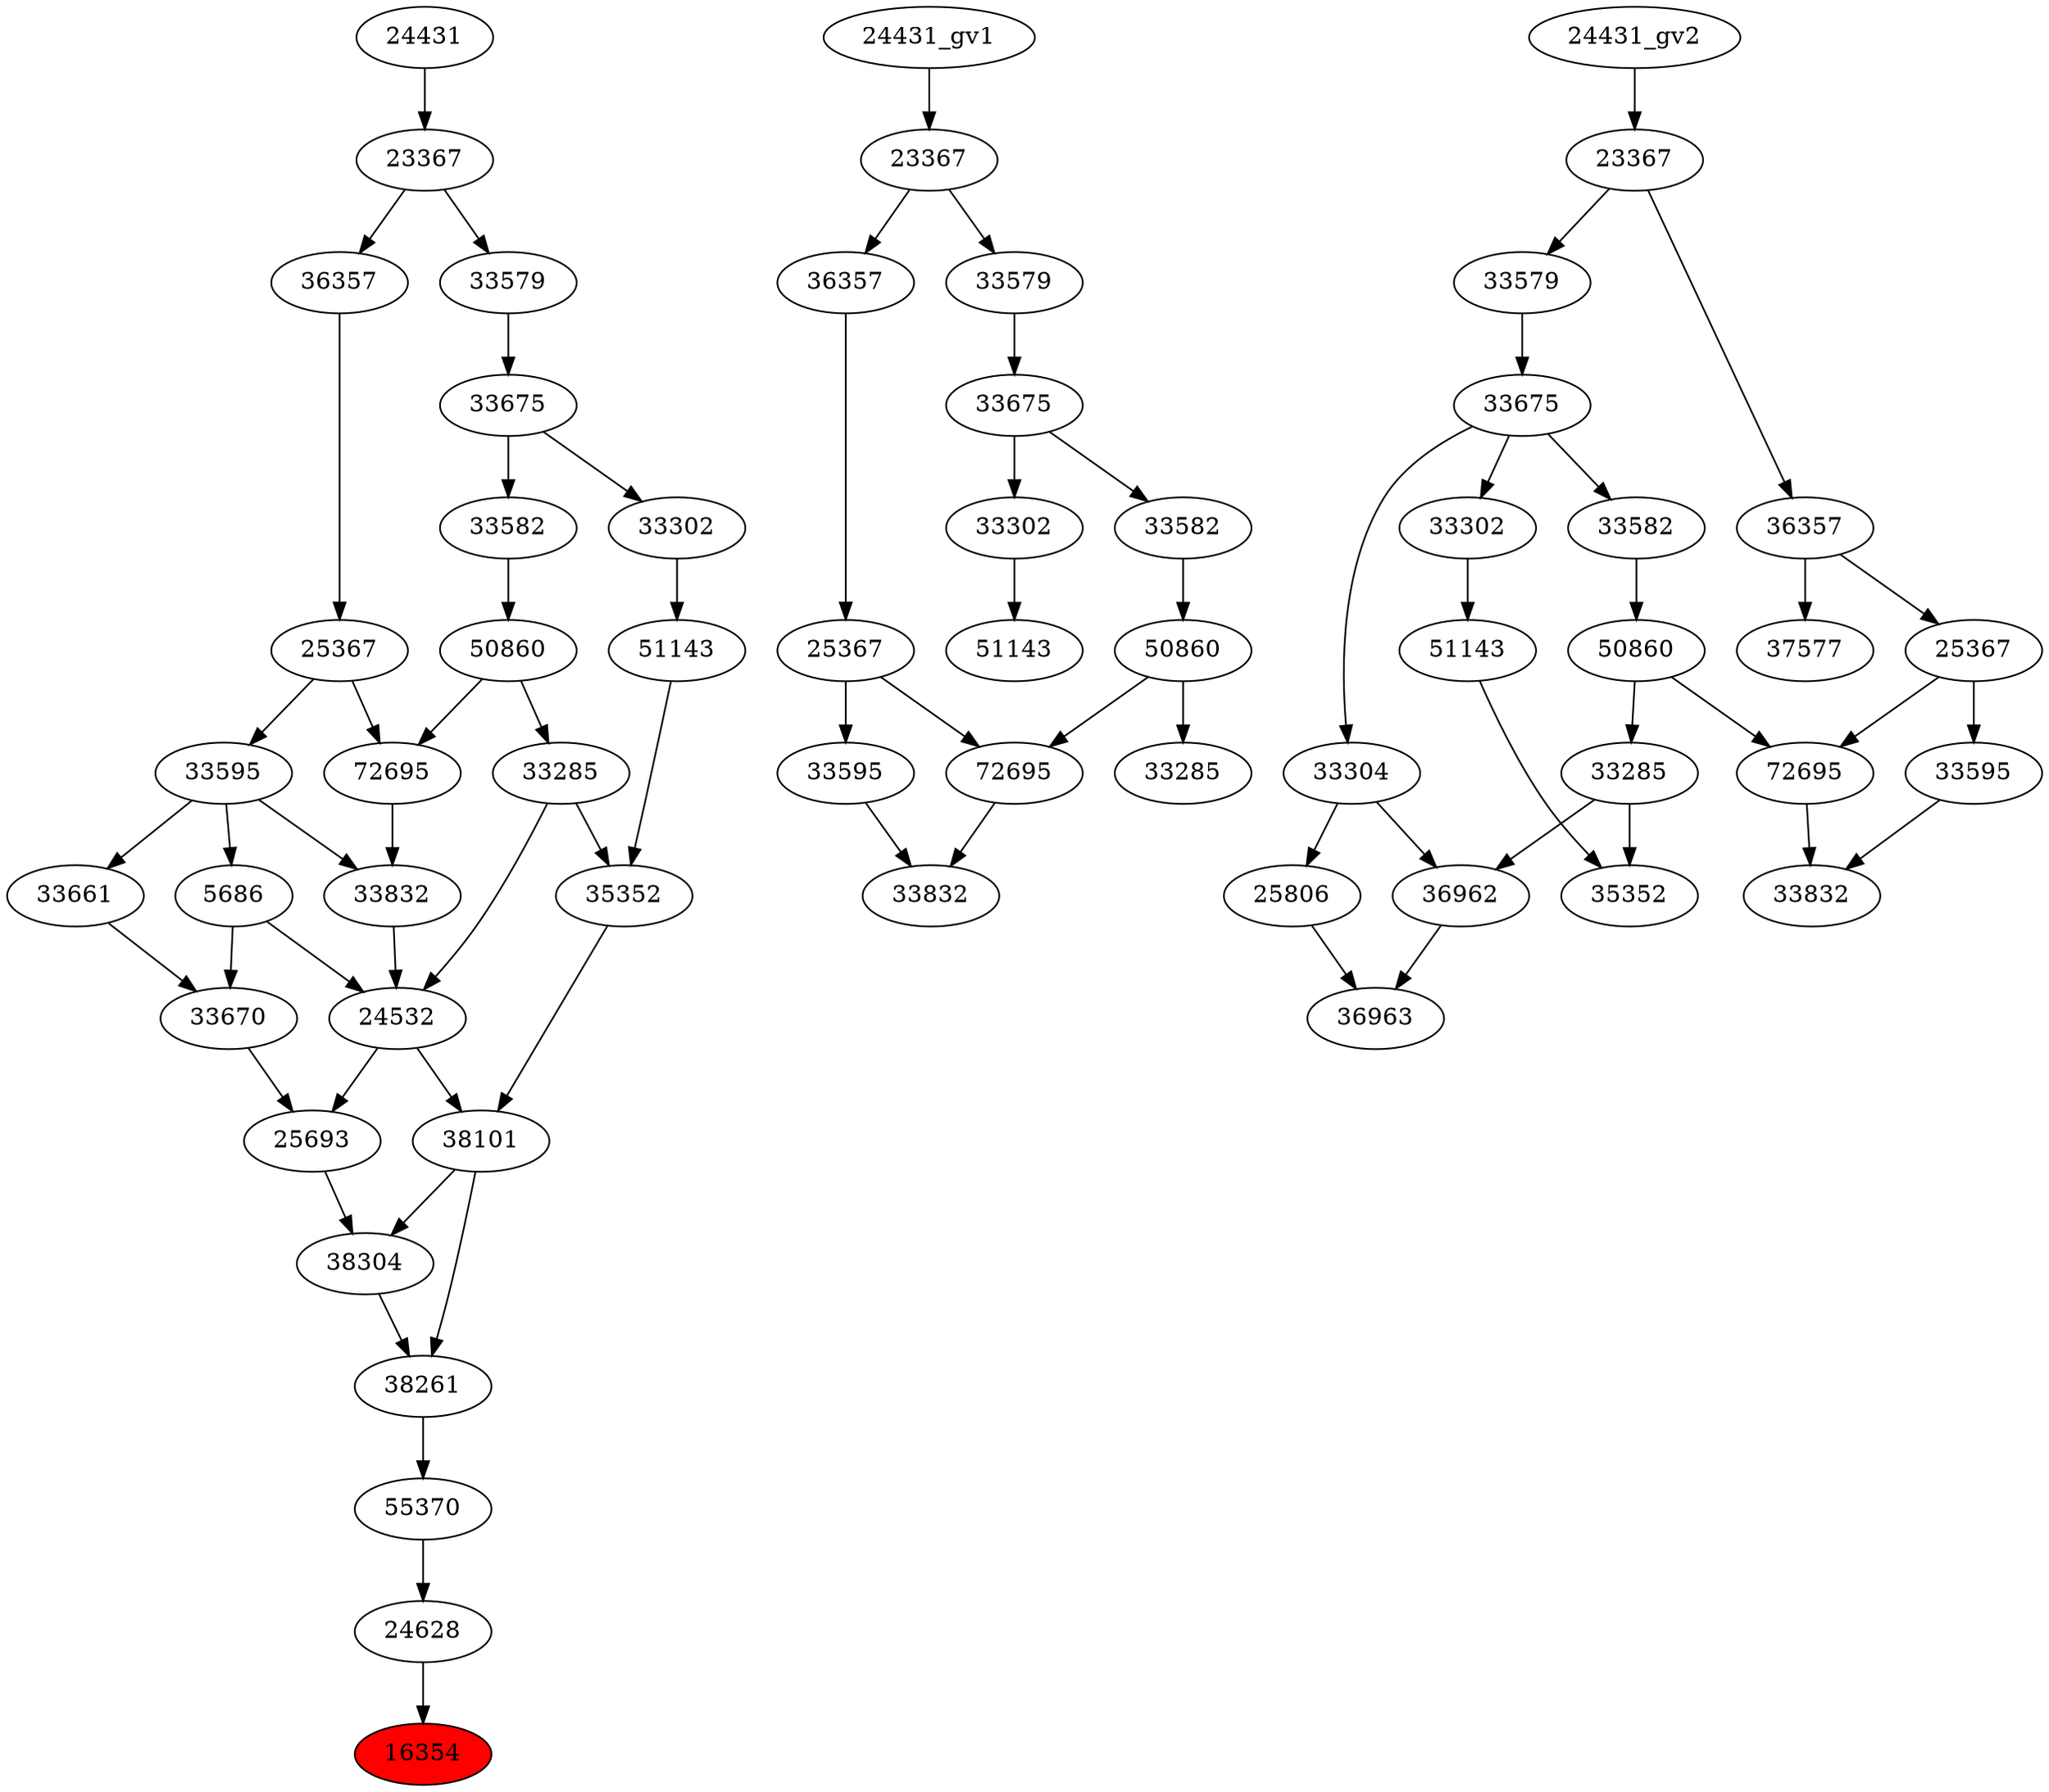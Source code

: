 strict digraph root {
	node [label="\N"];
	{
		node [fillcolor="",
			label="\N",
			style=""
		];
		16354		 [fillcolor=red,
			label=16354,
			style=filled];
		24628		 [label=24628];
		24628 -> 16354;
		55370		 [label=55370];
		55370 -> 24628;
		38261		 [label=38261];
		38261 -> 55370;
		38304		 [label=38304];
		38304 -> 38261;
		38101		 [label=38101];
		38101 -> 38261;
		38101 -> 38304;
		25693		 [label=25693];
		25693 -> 38304;
		24532		 [label=24532];
		24532 -> 38101;
		24532 -> 25693;
		35352		 [label=35352];
		35352 -> 38101;
		33670		 [label=33670];
		33670 -> 25693;
		33285		 [label=33285];
		33285 -> 24532;
		33285 -> 35352;
		5686		 [label=5686];
		5686 -> 24532;
		5686 -> 33670;
		33832		 [label=33832];
		33832 -> 24532;
		51143		 [label=51143];
		51143 -> 35352;
		33661		 [label=33661];
		33661 -> 33670;
		50860		 [label=50860];
		50860 -> 33285;
		72695		 [label=72695];
		50860 -> 72695;
		33595		 [label=33595];
		33595 -> 5686;
		33595 -> 33832;
		33595 -> 33661;
		72695 -> 33832;
		33302		 [label=33302];
		33302 -> 51143;
		33582		 [label=33582];
		33582 -> 50860;
		25367		 [label=25367];
		25367 -> 33595;
		25367 -> 72695;
		33675		 [label=33675];
		33675 -> 33302;
		33675 -> 33582;
		36357		 [label=36357];
		36357 -> 25367;
		33579		 [label=33579];
		33579 -> 33675;
		23367		 [label=23367];
		23367 -> 36357;
		23367 -> 33579;
		24431		 [label=24431];
		24431 -> 23367;
	}
	{
		node [label="\N"];
		"33285_gv1"		 [label=33285];
		"50860_gv1"		 [label=50860];
		"50860_gv1" -> "33285_gv1";
		"72695_gv1"		 [label=72695];
		"50860_gv1" -> "72695_gv1";
		"33832_gv1"		 [label=33832];
		"72695_gv1" -> "33832_gv1";
		"33595_gv1"		 [label=33595];
		"33595_gv1" -> "33832_gv1";
		"51143_gv1"		 [label=51143];
		"33302_gv1"		 [label=33302];
		"33302_gv1" -> "51143_gv1";
		"33582_gv1"		 [label=33582];
		"33582_gv1" -> "50860_gv1";
		"25367_gv1"		 [label=25367];
		"25367_gv1" -> "72695_gv1";
		"25367_gv1" -> "33595_gv1";
		"33675_gv1"		 [label=33675];
		"33675_gv1" -> "33302_gv1";
		"33675_gv1" -> "33582_gv1";
		"36357_gv1"		 [label=36357];
		"36357_gv1" -> "25367_gv1";
		"33579_gv1"		 [label=33579];
		"33579_gv1" -> "33675_gv1";
		"23367_gv1"		 [label=23367];
		"23367_gv1" -> "36357_gv1";
		"23367_gv1" -> "33579_gv1";
		"24431_gv1" -> "23367_gv1";
	}
	{
		node [label="\N"];
		"51143_gv2"		 [label=51143];
		"35352_gv1"		 [label=35352];
		"51143_gv2" -> "35352_gv1";
		"33302_gv2"		 [label=33302];
		"33302_gv2" -> "51143_gv2";
		"33285_gv2"		 [label=33285];
		"33285_gv2" -> "35352_gv1";
		36962		 [label=36962];
		"33285_gv2" -> 36962;
		"50860_gv2"		 [label=50860];
		"50860_gv2" -> "33285_gv2";
		"72695_gv2"		 [label=72695];
		"50860_gv2" -> "72695_gv2";
		"33582_gv2"		 [label=33582];
		"33582_gv2" -> "50860_gv2";
		"33675_gv2"		 [label=33675];
		"33675_gv2" -> "33302_gv2";
		"33675_gv2" -> "33582_gv2";
		33304		 [label=33304];
		"33675_gv2" -> 33304;
		"33832_gv2"		 [label=33832];
		"72695_gv2" -> "33832_gv2";
		"33595_gv2"		 [label=33595];
		"33595_gv2" -> "33832_gv2";
		"33579_gv2"		 [label=33579];
		"33579_gv2" -> "33675_gv2";
		"25367_gv2"		 [label=25367];
		"25367_gv2" -> "72695_gv2";
		"25367_gv2" -> "33595_gv2";
		37577		 [label=37577];
		"36357_gv2"		 [label=36357];
		"36357_gv2" -> "25367_gv2";
		"36357_gv2" -> 37577;
		"23367_gv2"		 [label=23367];
		"23367_gv2" -> "33579_gv2";
		"23367_gv2" -> "36357_gv2";
		"24431_gv2" -> "23367_gv2";
		36963		 [label=36963];
		36962 -> 36963;
		25806		 [label=25806];
		25806 -> 36963;
		33304 -> 36962;
		33304 -> 25806;
	}
}
